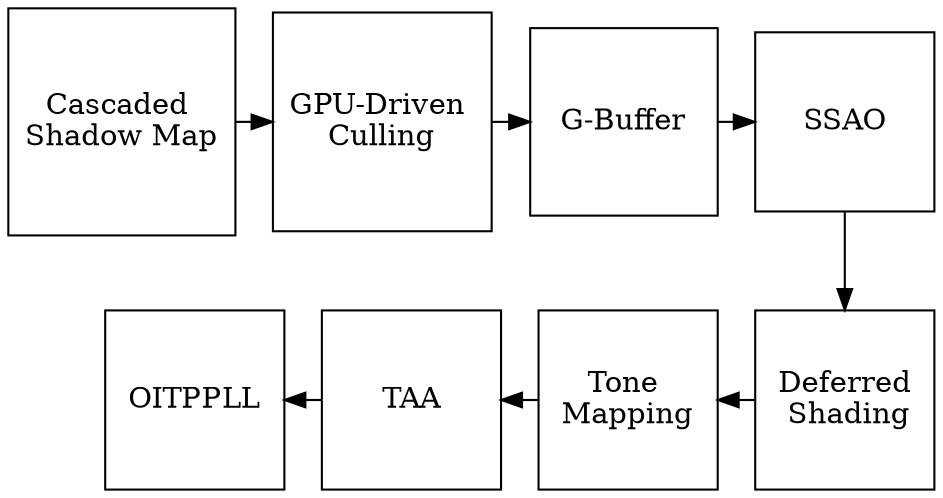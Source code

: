 digraph G {
    splines="FALSE";

    CSM [label = "Cascaded \nShadow Map", shape=square, width=1.25]
    GDRC [label = "GPU-Driven \nCulling", shape=square, width=1.25]
    GB [label = "G-Buffer", shape=square, width=1.25]
    SSAO [label = "SSAO", shape=square, width=1.2]
    DF [label = "Deferred\n Shading", shape=square, width=1.2]
    TM [label = "Tone \nMapping", shape=square, width=1.2]
    TAA [label = "TAA", shape=square, width=1.2]
    OIT [label = "OITPPLL", shape=square, width=1.2]
    
    CSM->GDRC
    GDRC->GB
    GB->SSAO
    SSAO->DF
    TM->DF[dir=back]
    TAA->TM[dir=back]
    OIT->TAA[dir=back]

    { rank=same; CSM; GDRC GB SSAO }
    { rank=same; DF OIT TM TAA}
}